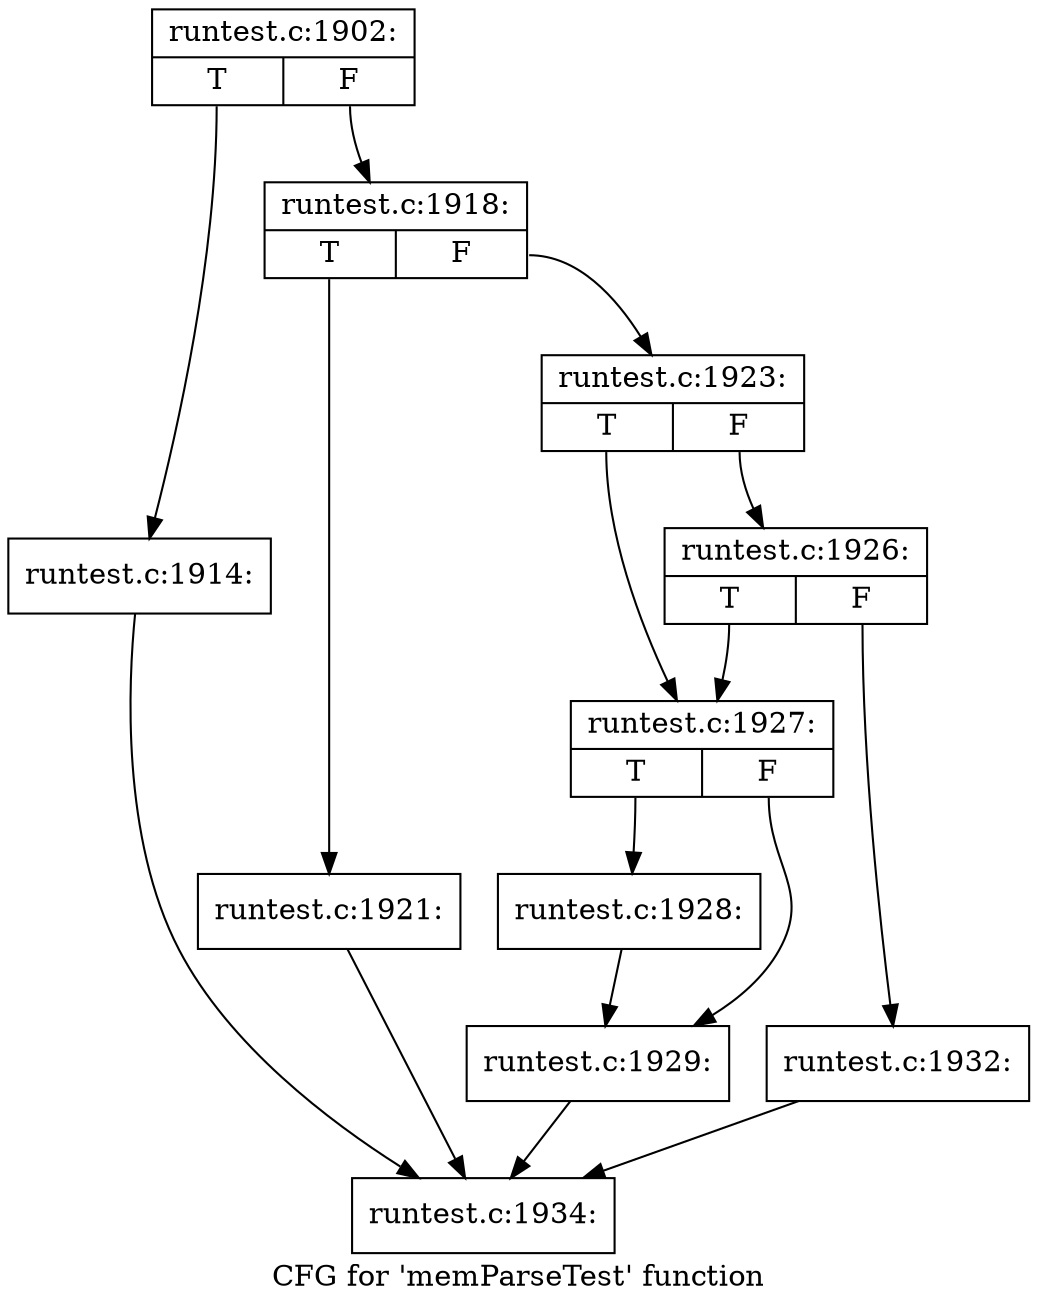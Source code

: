 digraph "CFG for 'memParseTest' function" {
	label="CFG for 'memParseTest' function";

	Node0x4167ef0 [shape=record,label="{runtest.c:1902:|{<s0>T|<s1>F}}"];
	Node0x4167ef0:s0 -> Node0x416c530;
	Node0x4167ef0:s1 -> Node0x416c580;
	Node0x416c530 [shape=record,label="{runtest.c:1914:}"];
	Node0x416c530 -> Node0x416a020;
	Node0x416c580 [shape=record,label="{runtest.c:1918:|{<s0>T|<s1>F}}"];
	Node0x416c580:s0 -> Node0x3fcbeb0;
	Node0x416c580:s1 -> Node0x416e310;
	Node0x3fcbeb0 [shape=record,label="{runtest.c:1921:}"];
	Node0x3fcbeb0 -> Node0x416a020;
	Node0x416e310 [shape=record,label="{runtest.c:1923:|{<s0>T|<s1>F}}"];
	Node0x416e310:s0 -> Node0x416cec0;
	Node0x416e310:s1 -> Node0x416f370;
	Node0x416f370 [shape=record,label="{runtest.c:1926:|{<s0>T|<s1>F}}"];
	Node0x416f370:s0 -> Node0x416cec0;
	Node0x416f370:s1 -> Node0x416e900;
	Node0x416cec0 [shape=record,label="{runtest.c:1927:|{<s0>T|<s1>F}}"];
	Node0x416cec0:s0 -> Node0x416f700;
	Node0x416cec0:s1 -> Node0x416f750;
	Node0x416f700 [shape=record,label="{runtest.c:1928:}"];
	Node0x416f700 -> Node0x416f750;
	Node0x416f750 [shape=record,label="{runtest.c:1929:}"];
	Node0x416f750 -> Node0x416a020;
	Node0x416e900 [shape=record,label="{runtest.c:1932:}"];
	Node0x416e900 -> Node0x416a020;
	Node0x416a020 [shape=record,label="{runtest.c:1934:}"];
}
